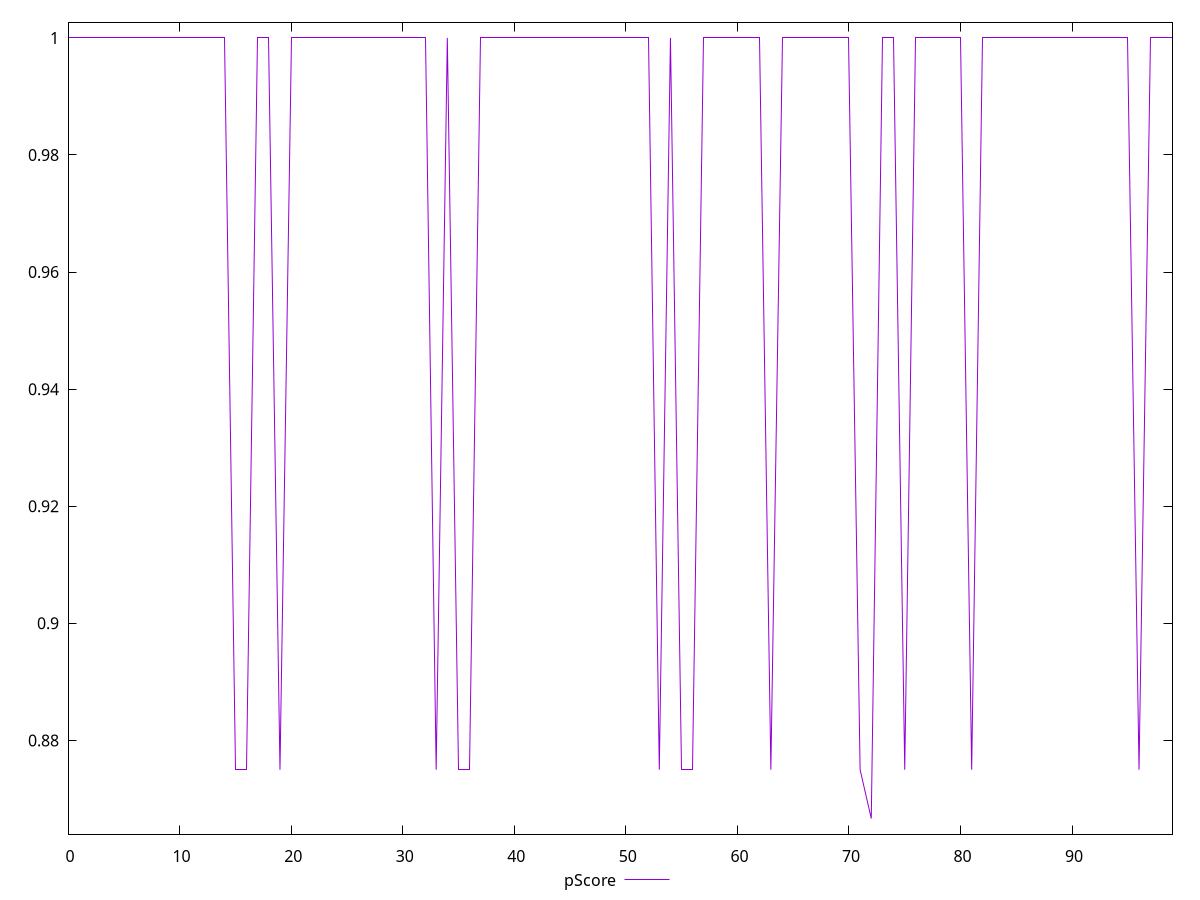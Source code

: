 reset

$pScore <<EOF
0 1
1 1
2 1
3 1
4 1
5 1
6 1
7 1
8 1
9 1
10 1
11 1
12 1
13 1
14 1
15 0.875
16 0.875
17 1
18 1
19 0.875
20 1
21 1
22 1
23 1
24 1
25 1
26 1
27 1
28 1
29 1
30 1
31 1
32 1
33 0.875
34 1
35 0.875
36 0.875
37 1
38 1
39 1
40 1
41 1
42 1
43 1
44 1
45 1
46 1
47 1
48 1
49 1
50 1
51 1
52 1
53 0.875
54 1
55 0.875
56 0.875
57 1
58 1
59 1
60 1
61 1
62 1
63 0.875
64 1
65 1
66 1
67 1
68 1
69 1
70 1
71 0.875
72 0.8666666666666667
73 1
74 1
75 0.875
76 1
77 1
78 1
79 1
80 1
81 0.875
82 1
83 1
84 1
85 1
86 1
87 1
88 1
89 1
90 1
91 1
92 1
93 1
94 1
95 1
96 0.875
97 1
98 1
99 1
EOF

set key outside below
set xrange [0:99]
set yrange [0.864:1.0026666666666666]
set trange [0.864:1.0026666666666666]
set terminal svg size 640, 500 enhanced background rgb 'white'
set output "report_00018_2021-02-10T15-25-16.877Z/unminified-javascript/samples/pages+cached+noadtech/pScore/values.svg"

plot $pScore title "pScore" with line

reset
